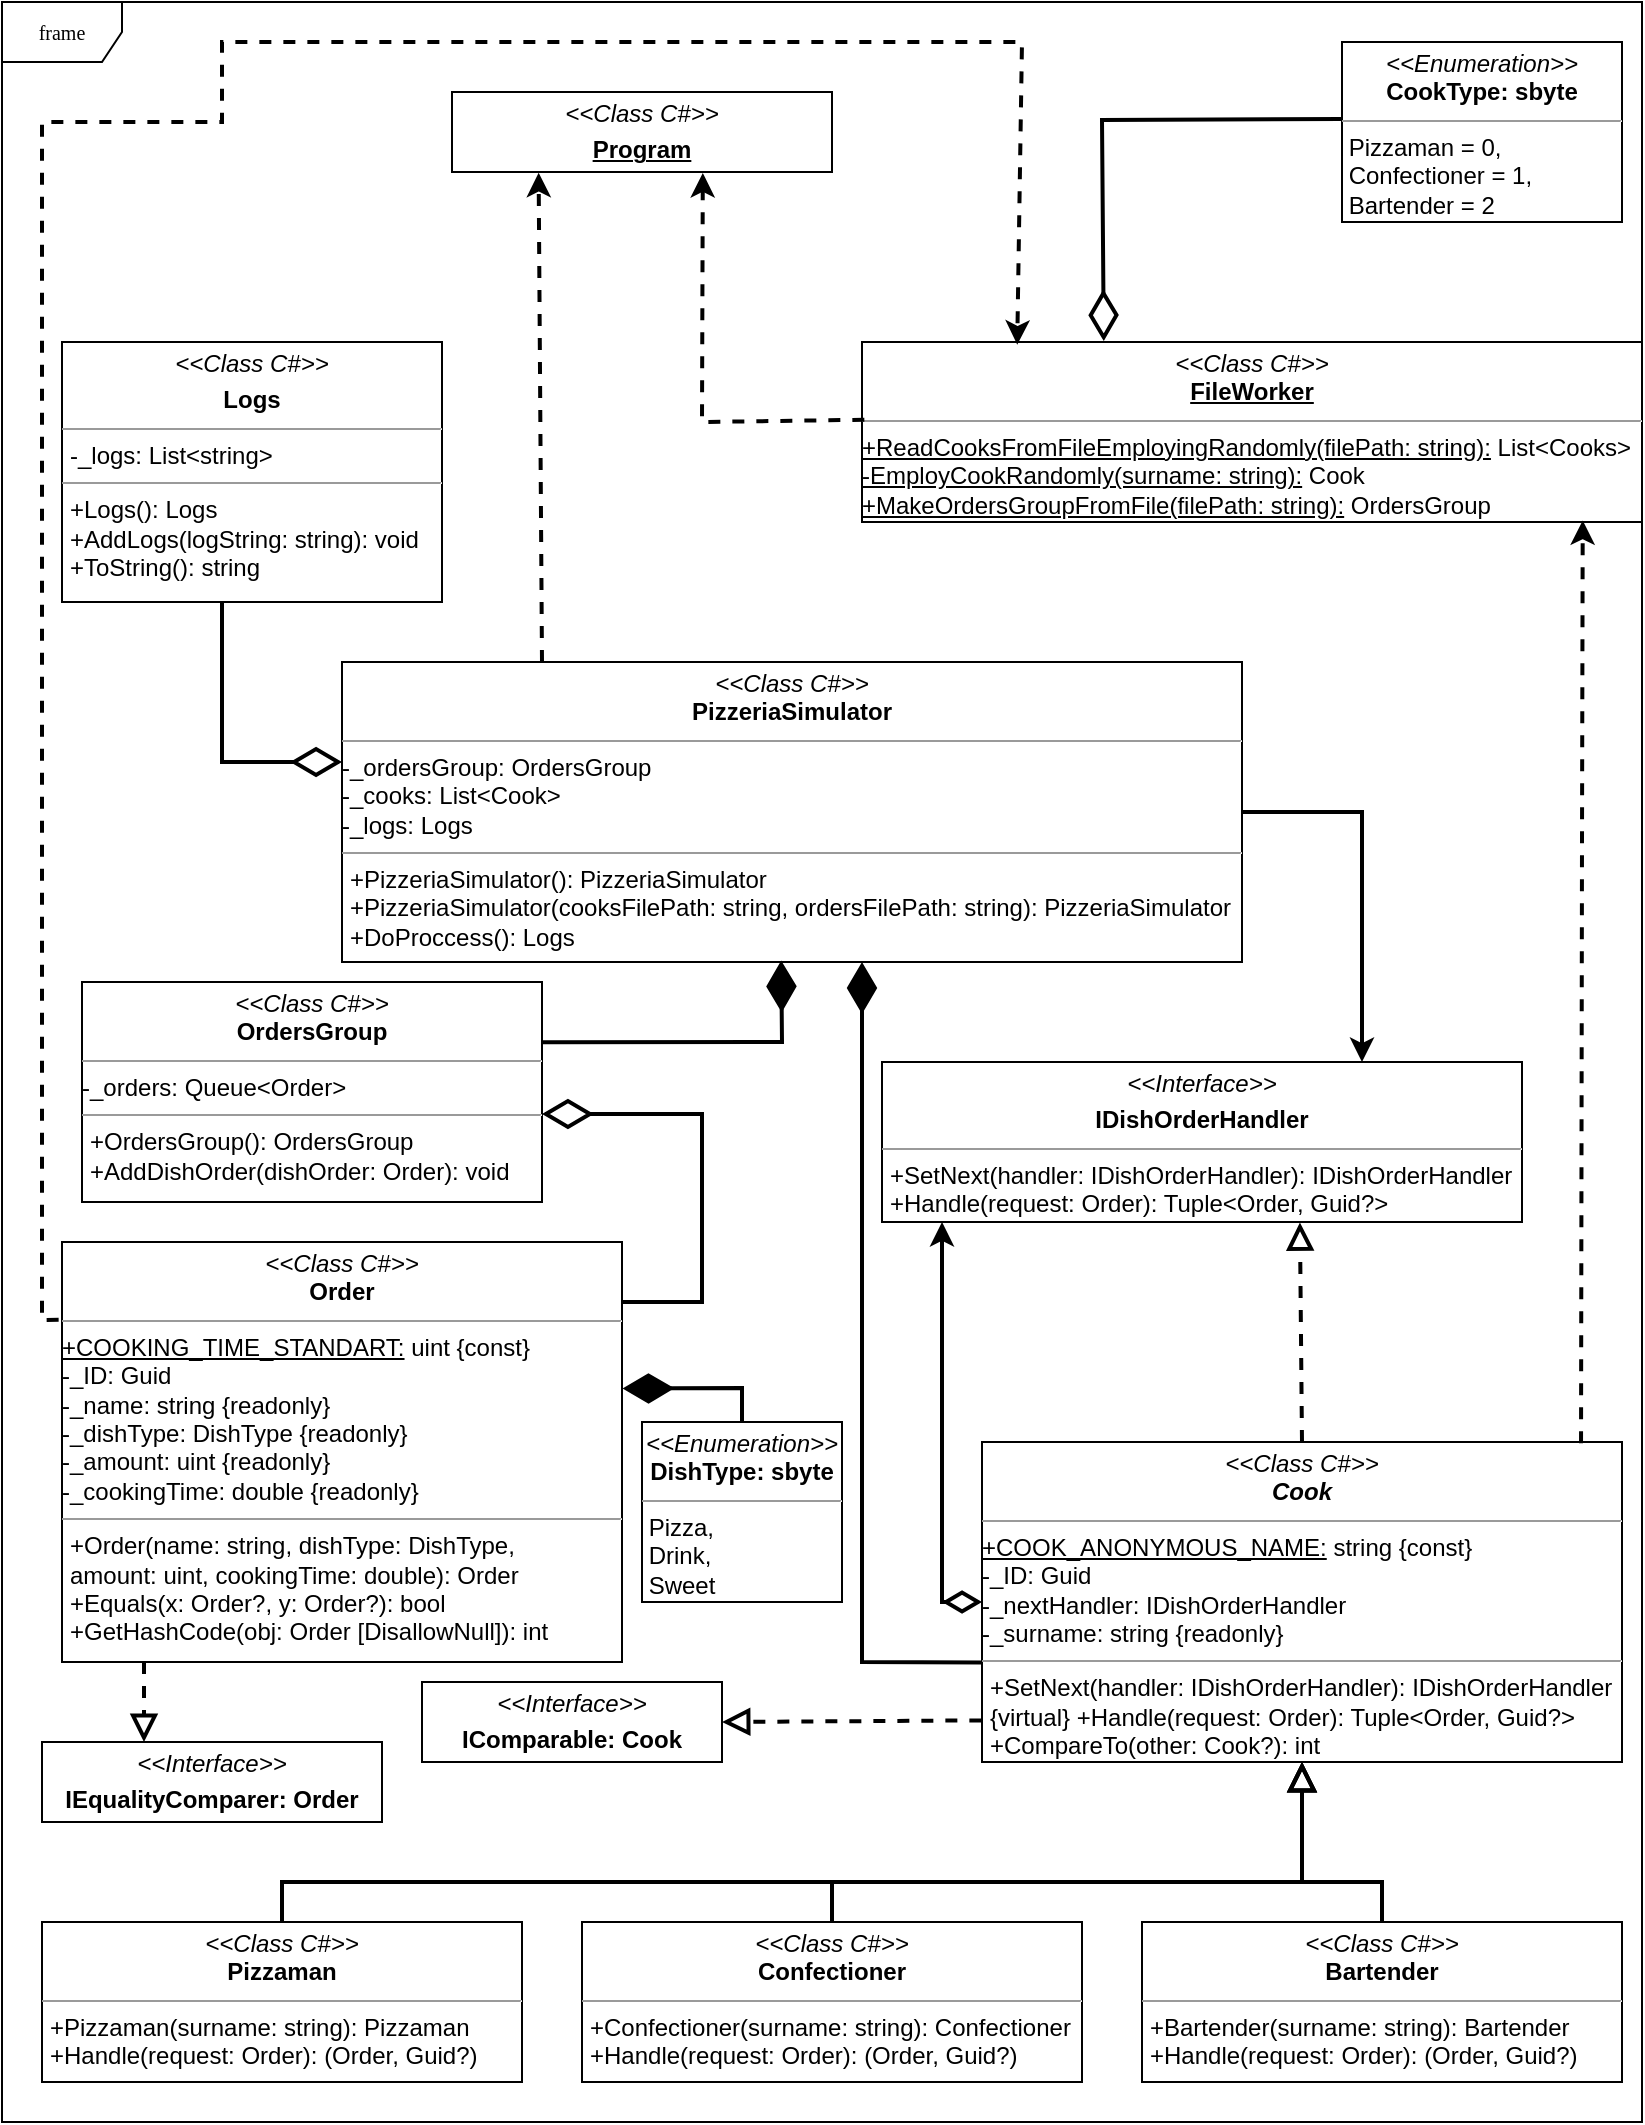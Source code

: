 <mxfile version="21.3.2" type="device">
  <diagram name="Page-1" id="c4acf3e9-155e-7222-9cf6-157b1a14988f">
    <mxGraphModel dx="2391" dy="1091" grid="1" gridSize="10" guides="1" tooltips="1" connect="1" arrows="1" fold="1" page="1" pageScale="1" pageWidth="850" pageHeight="1100" background="none" math="0" shadow="0">
      <root>
        <mxCell id="0" />
        <mxCell id="1" parent="0" />
        <mxCell id="17acba5748e5396b-1" value="frame" style="shape=umlFrame;whiteSpace=wrap;html=1;rounded=0;shadow=0;comic=0;labelBackgroundColor=none;strokeWidth=1;fontFamily=Verdana;fontSize=10;align=center;" parent="1" vertex="1">
          <mxGeometry x="10" y="20" width="820" height="1060" as="geometry" />
        </mxCell>
        <mxCell id="5d2195bd80daf111-18" value="&lt;p style=&quot;margin:0px;margin-top:4px;text-align:center;&quot;&gt;&lt;i&gt;&amp;lt;&amp;lt;Class C#&amp;gt;&amp;gt;&lt;/i&gt;&lt;br&gt;&lt;b&gt;&lt;i&gt;Cook&lt;/i&gt;&lt;/b&gt;&lt;/p&gt;&lt;hr size=&quot;1&quot;&gt;&lt;p style=&quot;margin:0px;margin-left:4px;&quot;&gt;&lt;/p&gt;&lt;u&gt;+COOK_ANONYMOUS_NAME:&lt;/u&gt;&amp;nbsp;string {const}&lt;br&gt;-_ID: Guid&lt;br&gt;-_nextHandler: IDishOrderHandler&lt;br&gt;-_surname: string {readonly}&lt;br&gt;&lt;hr size=&quot;1&quot;&gt;&lt;p style=&quot;margin:0px;margin-left:4px;&quot;&gt;+SetNext(handler: IDishOrderHandler): IDishOrderHandler&lt;/p&gt;&lt;p style=&quot;margin:0px;margin-left:4px;&quot;&gt;{virtual} +Handle(request: Order): Tuple&amp;lt;Order, Guid?&amp;gt;&lt;/p&gt;&lt;p style=&quot;margin:0px;margin-left:4px;&quot;&gt;+CompareTo(other: Cook?): int&lt;/p&gt;" style="verticalAlign=top;align=left;overflow=fill;fontSize=12;fontFamily=Helvetica;html=1;rounded=0;shadow=0;comic=0;labelBackgroundColor=none;strokeWidth=1" parent="1" vertex="1">
          <mxGeometry x="500" y="740" width="320" height="160" as="geometry" />
        </mxCell>
        <mxCell id="sxyV4k1A1_QhjVVdy9Tf-9" value="&lt;p style=&quot;margin:0px;margin-top:4px;text-align:center;&quot;&gt;&lt;i&gt;&amp;lt;&amp;lt;Class C#&amp;gt;&amp;gt;&lt;/i&gt;&lt;br&gt;&lt;b&gt;Bartender&lt;/b&gt;&lt;/p&gt;&lt;hr size=&quot;1&quot;&gt;&lt;p style=&quot;margin:0px;margin-left:4px;&quot;&gt;+Bartender(surname: string): Bartender&lt;/p&gt;&lt;p style=&quot;margin:0px;margin-left:4px;&quot;&gt;+Handle(request: Order): (Order, Guid?)&lt;/p&gt;&lt;p style=&quot;margin:0px;margin-left:4px;&quot;&gt;&lt;br&gt;&lt;/p&gt;" style="verticalAlign=top;align=left;overflow=fill;fontSize=12;fontFamily=Helvetica;html=1;rounded=0;shadow=0;comic=0;labelBackgroundColor=none;strokeWidth=1" vertex="1" parent="1">
          <mxGeometry x="580" y="980" width="240" height="80" as="geometry" />
        </mxCell>
        <mxCell id="sxyV4k1A1_QhjVVdy9Tf-10" value="&lt;p style=&quot;margin:0px;margin-top:4px;text-align:center;&quot;&gt;&lt;i&gt;&amp;lt;&amp;lt;Class C#&amp;gt;&amp;gt;&lt;/i&gt;&lt;br&gt;&lt;b&gt;Pizzaman&lt;/b&gt;&lt;/p&gt;&lt;hr size=&quot;1&quot;&gt;&lt;p style=&quot;margin:0px;margin-left:4px;&quot;&gt;+Pizzaman(surname: string): Pizzaman&lt;/p&gt;&lt;p style=&quot;margin:0px;margin-left:4px;&quot;&gt;+Handle(request: Order): (Order, Guid?)&lt;/p&gt;&lt;p style=&quot;margin:0px;margin-left:4px;&quot;&gt;&lt;br&gt;&lt;/p&gt;" style="verticalAlign=top;align=left;overflow=fill;fontSize=12;fontFamily=Helvetica;html=1;rounded=0;shadow=0;comic=0;labelBackgroundColor=none;strokeWidth=1" vertex="1" parent="1">
          <mxGeometry x="30" y="980" width="240" height="80" as="geometry" />
        </mxCell>
        <mxCell id="sxyV4k1A1_QhjVVdy9Tf-11" value="&lt;p style=&quot;margin:0px;margin-top:4px;text-align:center;&quot;&gt;&lt;i&gt;&amp;lt;&amp;lt;Class C#&amp;gt;&amp;gt;&lt;/i&gt;&lt;br&gt;&lt;b&gt;Confectioner&lt;/b&gt;&lt;/p&gt;&lt;hr size=&quot;1&quot;&gt;&lt;p style=&quot;margin:0px;margin-left:4px;&quot;&gt;+Confectioner(surname: string): Confectioner&lt;/p&gt;&lt;p style=&quot;margin:0px;margin-left:4px;&quot;&gt;+Handle(request: Order): (Order, Guid?)&lt;/p&gt;&lt;p style=&quot;margin:0px;margin-left:4px;&quot;&gt;&lt;br&gt;&lt;/p&gt;" style="verticalAlign=top;align=left;overflow=fill;fontSize=12;fontFamily=Helvetica;html=1;rounded=0;shadow=0;comic=0;labelBackgroundColor=none;strokeWidth=1" vertex="1" parent="1">
          <mxGeometry x="300" y="980" width="250" height="80" as="geometry" />
        </mxCell>
        <mxCell id="sxyV4k1A1_QhjVVdy9Tf-12" value="&lt;p style=&quot;margin:0px;margin-top:4px;text-align:center;&quot;&gt;&lt;i&gt;&amp;lt;&amp;lt;Enumeration&amp;gt;&amp;gt;&lt;/i&gt;&lt;br&gt;&lt;b&gt;CookType: sbyte&lt;/b&gt;&lt;/p&gt;&lt;hr size=&quot;1&quot;&gt;&lt;p style=&quot;margin:0px;margin-left:4px;&quot;&gt;&lt;/p&gt;&lt;div&gt;&amp;nbsp;Pizzaman = 0,&lt;/div&gt;&lt;div&gt;&amp;nbsp;Confectioner = 1,&lt;/div&gt;&lt;div&gt;&amp;nbsp;Bartender = 2&lt;/div&gt;" style="verticalAlign=top;align=left;overflow=fill;fontSize=12;fontFamily=Helvetica;html=1;rounded=0;shadow=0;comic=0;labelBackgroundColor=none;strokeWidth=1" vertex="1" parent="1">
          <mxGeometry x="680" y="40" width="140" height="90" as="geometry" />
        </mxCell>
        <mxCell id="sxyV4k1A1_QhjVVdy9Tf-13" value="&lt;p style=&quot;margin:0px;margin-top:4px;text-align:center;&quot;&gt;&lt;i&gt;&amp;lt;&amp;lt;Interface&amp;gt;&amp;gt;&lt;/i&gt;&lt;/p&gt;&lt;p style=&quot;margin:0px;margin-top:4px;text-align:center;&quot;&gt;&lt;b style=&quot;background-color: initial; border-color: var(--border-color);&quot;&gt;IDishOrderHandler&lt;/b&gt;&lt;/p&gt;&lt;hr size=&quot;1&quot;&gt;&lt;p style=&quot;margin:0px;margin-left:4px;&quot;&gt;+SetNext(handler: IDishOrderHandler): IDishOrderHandler&lt;/p&gt;&lt;p style=&quot;margin:0px;margin-left:4px;&quot;&gt;+Handle(request: Order): Tuple&amp;lt;Order, Guid?&amp;gt;&lt;/p&gt;&lt;p style=&quot;margin:0px;margin-left:4px;&quot;&gt;&lt;br&gt;&lt;/p&gt;" style="verticalAlign=top;align=left;overflow=fill;fontSize=12;fontFamily=Helvetica;html=1;rounded=0;shadow=0;comic=0;labelBackgroundColor=none;strokeWidth=1" vertex="1" parent="1">
          <mxGeometry x="450" y="550" width="320" height="80" as="geometry" />
        </mxCell>
        <mxCell id="sxyV4k1A1_QhjVVdy9Tf-14" value="&lt;p style=&quot;margin:0px;margin-top:4px;text-align:center;&quot;&gt;&lt;i&gt;&amp;lt;&amp;lt;Enumeration&amp;gt;&amp;gt;&lt;/i&gt;&lt;br&gt;&lt;b&gt;DishType: sbyte&lt;/b&gt;&lt;/p&gt;&lt;hr size=&quot;1&quot;&gt;&lt;p style=&quot;margin:0px;margin-left:4px;&quot;&gt;&lt;/p&gt;&lt;div&gt;&amp;nbsp;Pizza,&lt;br&gt;&lt;/div&gt;&lt;div&gt;&amp;nbsp;Drink,&lt;/div&gt;&lt;div&gt;&amp;nbsp;Sweet&lt;/div&gt;" style="verticalAlign=top;align=left;overflow=fill;fontSize=12;fontFamily=Helvetica;html=1;rounded=0;shadow=0;comic=0;labelBackgroundColor=none;strokeWidth=1" vertex="1" parent="1">
          <mxGeometry x="330" y="730" width="100" height="90" as="geometry" />
        </mxCell>
        <mxCell id="sxyV4k1A1_QhjVVdy9Tf-15" value="&lt;p style=&quot;margin:0px;margin-top:4px;text-align:center;&quot;&gt;&lt;i&gt;&amp;lt;&amp;lt;Interface&amp;gt;&amp;gt;&lt;/i&gt;&lt;/p&gt;&lt;p style=&quot;margin:0px;margin-top:4px;text-align:center;&quot;&gt;&lt;b style=&quot;background-color: initial; border-color: var(--border-color);&quot;&gt;IComparable: Cook&lt;/b&gt;&lt;/p&gt;&lt;p style=&quot;margin:0px;margin-left:4px;&quot;&gt;&lt;br&gt;&lt;/p&gt;" style="verticalAlign=top;align=left;overflow=fill;fontSize=12;fontFamily=Helvetica;html=1;rounded=0;shadow=0;comic=0;labelBackgroundColor=none;strokeWidth=1" vertex="1" parent="1">
          <mxGeometry x="220" y="860" width="150" height="40" as="geometry" />
        </mxCell>
        <mxCell id="sxyV4k1A1_QhjVVdy9Tf-16" value="&lt;p style=&quot;margin:0px;margin-top:4px;text-align:center;&quot;&gt;&lt;i&gt;&amp;lt;&amp;lt;Class C#&amp;gt;&amp;gt;&lt;/i&gt;&lt;br&gt;&lt;b&gt;Order&lt;/b&gt;&lt;/p&gt;&lt;hr size=&quot;1&quot;&gt;&lt;p style=&quot;margin:0px;margin-left:4px;&quot;&gt;&lt;/p&gt;&lt;u&gt;+COOKING_TIME_STANDART:&lt;/u&gt;&amp;nbsp;uint {const}&lt;br&gt;-_ID: Guid&lt;br&gt;-_name: string {readonly}&lt;br&gt;-_dishType: DishType {readonly}&lt;br&gt;-_amount: uint {readonly}&lt;br&gt;-_cookingTime: double {readonly}&lt;br&gt;&lt;hr size=&quot;1&quot;&gt;&lt;p style=&quot;margin:0px;margin-left:4px;&quot;&gt;+Order(name: string, dishType: DishType,&amp;nbsp;&lt;/p&gt;&lt;p style=&quot;margin:0px;margin-left:4px;&quot;&gt;amount: uint, cookingTime: double): Order&lt;/p&gt;&lt;p style=&quot;margin:0px;margin-left:4px;&quot;&gt;+Equals(x: Order?, y: Order?): bool&lt;/p&gt;&lt;p style=&quot;margin:0px;margin-left:4px;&quot;&gt;+GetHashCode(obj: Order [DisallowNull]): int&lt;/p&gt;" style="verticalAlign=top;align=left;overflow=fill;fontSize=12;fontFamily=Helvetica;html=1;rounded=0;shadow=0;comic=0;labelBackgroundColor=none;strokeWidth=1" vertex="1" parent="1">
          <mxGeometry x="40" y="640" width="280" height="210" as="geometry" />
        </mxCell>
        <mxCell id="sxyV4k1A1_QhjVVdy9Tf-17" value="&lt;p style=&quot;margin:0px;margin-top:4px;text-align:center;&quot;&gt;&lt;i&gt;&amp;lt;&amp;lt;Interface&amp;gt;&amp;gt;&lt;/i&gt;&lt;/p&gt;&lt;p style=&quot;margin:0px;margin-top:4px;text-align:center;&quot;&gt;&lt;b style=&quot;background-color: initial; border-color: var(--border-color);&quot;&gt;IEqualityComparer: Order&lt;/b&gt;&lt;/p&gt;&lt;p style=&quot;margin:0px;margin-left:4px;&quot;&gt;&lt;br&gt;&lt;/p&gt;" style="verticalAlign=top;align=left;overflow=fill;fontSize=12;fontFamily=Helvetica;html=1;rounded=0;shadow=0;comic=0;labelBackgroundColor=none;strokeWidth=1" vertex="1" parent="1">
          <mxGeometry x="30" y="890" width="170" height="40" as="geometry" />
        </mxCell>
        <mxCell id="sxyV4k1A1_QhjVVdy9Tf-18" value="&lt;p style=&quot;margin:0px;margin-top:4px;text-align:center;&quot;&gt;&lt;i&gt;&amp;lt;&amp;lt;Class C#&amp;gt;&amp;gt;&lt;/i&gt;&lt;br&gt;&lt;b&gt;OrdersGroup&lt;/b&gt;&lt;/p&gt;&lt;hr size=&quot;1&quot;&gt;&lt;p style=&quot;margin:0px;margin-left:4px;&quot;&gt;&lt;/p&gt;-_orders: Queue&amp;lt;Order&amp;gt;&lt;br&gt;&lt;hr size=&quot;1&quot;&gt;&lt;p style=&quot;margin:0px;margin-left:4px;&quot;&gt;+OrdersGroup(): OrdersGroup&lt;br&gt;&lt;/p&gt;&lt;p style=&quot;margin:0px;margin-left:4px;&quot;&gt;+AddDishOrder(dishOrder: Order): void&lt;/p&gt;" style="verticalAlign=top;align=left;overflow=fill;fontSize=12;fontFamily=Helvetica;html=1;rounded=0;shadow=0;comic=0;labelBackgroundColor=none;strokeWidth=1" vertex="1" parent="1">
          <mxGeometry x="50" y="510" width="230" height="110" as="geometry" />
        </mxCell>
        <mxCell id="sxyV4k1A1_QhjVVdy9Tf-19" value="&lt;p style=&quot;margin:0px;margin-top:4px;text-align:center;&quot;&gt;&lt;i&gt;&amp;lt;&amp;lt;Class C#&amp;gt;&amp;gt;&lt;/i&gt;&lt;br&gt;&lt;b&gt;&lt;u&gt;FileWorker&lt;/u&gt;&lt;/b&gt;&lt;/p&gt;&lt;hr size=&quot;1&quot;&gt;&lt;p style=&quot;margin:0px;margin-left:4px;&quot;&gt;&lt;/p&gt;&lt;u&gt;+ReadCooksFromFileEmployingRandomly(filePath: string):&lt;/u&gt;&amp;nbsp;List&amp;lt;Cooks&amp;gt;&lt;br&gt;&lt;u&gt;-EmployCookRandomly(surname: string):&lt;/u&gt; Cook&lt;br&gt;&lt;u&gt;+MakeOrdersGroupFromFile(filePath: string):&lt;/u&gt; OrdersGroup" style="verticalAlign=top;align=left;overflow=fill;fontSize=12;fontFamily=Helvetica;html=1;rounded=0;shadow=0;comic=0;labelBackgroundColor=none;strokeWidth=1" vertex="1" parent="1">
          <mxGeometry x="440" y="190" width="390" height="90" as="geometry" />
        </mxCell>
        <mxCell id="sxyV4k1A1_QhjVVdy9Tf-21" value="&lt;p style=&quot;margin:0px;margin-top:4px;text-align:center;&quot;&gt;&lt;i&gt;&amp;lt;&amp;lt;Class C#&amp;gt;&amp;gt;&lt;/i&gt;&lt;br&gt;&lt;b&gt;PizzeriaSimulator&lt;/b&gt;&lt;/p&gt;&lt;hr size=&quot;1&quot;&gt;&lt;p style=&quot;margin:0px;margin-left:4px;&quot;&gt;&lt;/p&gt;-_ordersGroup: OrdersGroup&lt;br&gt;-_cooks: List&amp;lt;Cook&amp;gt;&lt;br&gt;-_logs: Logs&lt;br&gt;&lt;hr size=&quot;1&quot;&gt;&lt;p style=&quot;margin:0px;margin-left:4px;&quot;&gt;+PizzeriaSimulator(): PizzeriaSimulator&lt;br&gt;&lt;/p&gt;&lt;p style=&quot;margin:0px;margin-left:4px;&quot;&gt;+PizzeriaSimulator(cooksFilePath: string, ordersFilePath: string): PizzeriaSimulator&lt;/p&gt;&lt;p style=&quot;margin:0px;margin-left:4px;&quot;&gt;+DoProccess(): Logs&lt;/p&gt;" style="verticalAlign=top;align=left;overflow=fill;fontSize=12;fontFamily=Helvetica;html=1;rounded=0;shadow=0;comic=0;labelBackgroundColor=none;strokeWidth=1" vertex="1" parent="1">
          <mxGeometry x="180" y="350" width="450" height="150" as="geometry" />
        </mxCell>
        <mxCell id="sxyV4k1A1_QhjVVdy9Tf-22" value="&lt;p style=&quot;margin:0px;margin-top:4px;text-align:center;&quot;&gt;&lt;i&gt;&amp;lt;&amp;lt;Class C#&amp;gt;&amp;gt;&lt;/i&gt;&lt;/p&gt;&lt;p style=&quot;margin:0px;margin-top:4px;text-align:center;&quot;&gt;&lt;b&gt;Logs&lt;/b&gt;&lt;/p&gt;&lt;hr size=&quot;1&quot;&gt;&lt;p style=&quot;margin:0px;margin-left:4px;&quot;&gt;-_logs: List&amp;lt;string&amp;gt;&lt;/p&gt;&lt;hr size=&quot;1&quot;&gt;&lt;p style=&quot;margin:0px;margin-left:4px;&quot;&gt;+Logs(): Logs&lt;/p&gt;&lt;p style=&quot;margin:0px;margin-left:4px;&quot;&gt;+AddLogs(logString: string): void&lt;/p&gt;&lt;p style=&quot;margin:0px;margin-left:4px;&quot;&gt;+ToString(): string&lt;/p&gt;" style="verticalAlign=top;align=left;overflow=fill;fontSize=12;fontFamily=Helvetica;html=1;rounded=0;shadow=0;comic=0;labelBackgroundColor=none;strokeWidth=1" vertex="1" parent="1">
          <mxGeometry x="40" y="190" width="190" height="130" as="geometry" />
        </mxCell>
        <mxCell id="sxyV4k1A1_QhjVVdy9Tf-23" value="&lt;p style=&quot;margin:0px;margin-top:4px;text-align:center;&quot;&gt;&lt;i&gt;&amp;lt;&amp;lt;Class C#&amp;gt;&amp;gt;&lt;/i&gt;&lt;/p&gt;&lt;p style=&quot;margin:0px;margin-top:4px;text-align:center;&quot;&gt;&lt;b&gt;&lt;u&gt;Program&lt;/u&gt;&lt;/b&gt;&lt;/p&gt;" style="verticalAlign=top;align=left;overflow=fill;fontSize=12;fontFamily=Helvetica;html=1;rounded=0;shadow=0;comic=0;labelBackgroundColor=none;strokeWidth=1" vertex="1" parent="1">
          <mxGeometry x="235" y="65" width="190" height="40" as="geometry" />
        </mxCell>
        <mxCell id="sxyV4k1A1_QhjVVdy9Tf-26" value="" style="endArrow=block;html=1;rounded=0;exitX=0.5;exitY=0;exitDx=0;exitDy=0;entryX=0.653;entryY=1.003;entryDx=0;entryDy=0;entryPerimeter=0;strokeWidth=2;endFill=0;dashed=1;endSize=9;" edge="1" parent="1" source="5d2195bd80daf111-18" target="sxyV4k1A1_QhjVVdy9Tf-13">
          <mxGeometry width="50" height="50" relative="1" as="geometry">
            <mxPoint x="630" y="620" as="sourcePoint" />
            <mxPoint x="670" y="630" as="targetPoint" />
          </mxGeometry>
        </mxCell>
        <mxCell id="sxyV4k1A1_QhjVVdy9Tf-27" value="" style="endArrow=classic;startArrow=diamondThin;html=1;rounded=0;exitX=0;exitY=0.5;exitDx=0;exitDy=0;strokeWidth=2;startFill=0;endSize=6;startSize=14;" edge="1" parent="1" source="5d2195bd80daf111-18">
          <mxGeometry width="50" height="50" relative="1" as="geometry">
            <mxPoint x="580" y="640" as="sourcePoint" />
            <mxPoint x="480" y="630" as="targetPoint" />
            <Array as="points">
              <mxPoint x="480" y="820" />
              <mxPoint x="480" y="710" />
            </Array>
          </mxGeometry>
        </mxCell>
        <mxCell id="sxyV4k1A1_QhjVVdy9Tf-28" value="" style="endArrow=block;html=1;rounded=0;exitX=0.5;exitY=0;exitDx=0;exitDy=0;entryX=0.5;entryY=1;entryDx=0;entryDy=0;strokeWidth=2;endFill=0;endSize=10;" edge="1" parent="1" source="sxyV4k1A1_QhjVVdy9Tf-10" target="5d2195bd80daf111-18">
          <mxGeometry width="50" height="50" relative="1" as="geometry">
            <mxPoint x="670" y="750" as="sourcePoint" />
            <mxPoint x="670" y="642" as="targetPoint" />
            <Array as="points">
              <mxPoint x="150" y="960" />
              <mxPoint x="660" y="960" />
            </Array>
          </mxGeometry>
        </mxCell>
        <mxCell id="sxyV4k1A1_QhjVVdy9Tf-29" value="" style="endArrow=block;html=1;rounded=0;exitX=0.5;exitY=0;exitDx=0;exitDy=0;strokeWidth=2;endFill=0;endSize=10;" edge="1" parent="1" source="sxyV4k1A1_QhjVVdy9Tf-11">
          <mxGeometry width="50" height="50" relative="1" as="geometry">
            <mxPoint x="160" y="990" as="sourcePoint" />
            <mxPoint x="660" y="900" as="targetPoint" />
            <Array as="points">
              <mxPoint x="425" y="960" />
              <mxPoint x="660" y="960" />
            </Array>
          </mxGeometry>
        </mxCell>
        <mxCell id="sxyV4k1A1_QhjVVdy9Tf-30" value="" style="endArrow=block;html=1;rounded=0;exitX=0.5;exitY=0;exitDx=0;exitDy=0;strokeWidth=2;endFill=0;endSize=10;" edge="1" parent="1" source="sxyV4k1A1_QhjVVdy9Tf-9">
          <mxGeometry width="50" height="50" relative="1" as="geometry">
            <mxPoint x="435" y="990" as="sourcePoint" />
            <mxPoint x="660" y="900" as="targetPoint" />
            <Array as="points">
              <mxPoint x="700" y="960" />
              <mxPoint x="660" y="960" />
            </Array>
          </mxGeometry>
        </mxCell>
        <mxCell id="sxyV4k1A1_QhjVVdy9Tf-31" value="" style="endArrow=block;html=1;rounded=0;exitX=-0.001;exitY=0.87;exitDx=0;exitDy=0;entryX=1;entryY=0.5;entryDx=0;entryDy=0;strokeWidth=2;endFill=0;dashed=1;endSize=9;exitPerimeter=0;" edge="1" parent="1" source="5d2195bd80daf111-18" target="sxyV4k1A1_QhjVVdy9Tf-15">
          <mxGeometry width="50" height="50" relative="1" as="geometry">
            <mxPoint x="670" y="750" as="sourcePoint" />
            <mxPoint x="670" y="642" as="targetPoint" />
          </mxGeometry>
        </mxCell>
        <mxCell id="sxyV4k1A1_QhjVVdy9Tf-32" value="" style="endArrow=block;html=1;rounded=0;strokeWidth=2;endFill=0;dashed=1;endSize=9;" edge="1" parent="1">
          <mxGeometry width="50" height="50" relative="1" as="geometry">
            <mxPoint x="81" y="850" as="sourcePoint" />
            <mxPoint x="81" y="890" as="targetPoint" />
          </mxGeometry>
        </mxCell>
        <mxCell id="sxyV4k1A1_QhjVVdy9Tf-33" value="" style="html=1;rounded=0;strokeColor=default;endArrow=diamondThin;endFill=1;strokeWidth=2;endSize=20;jumpSize=6;entryX=1.001;entryY=0.349;entryDx=0;entryDy=0;entryPerimeter=0;exitX=0.5;exitY=0;exitDx=0;exitDy=0;" edge="1" parent="1" source="sxyV4k1A1_QhjVVdy9Tf-14" target="sxyV4k1A1_QhjVVdy9Tf-16">
          <mxGeometry width="100" relative="1" as="geometry">
            <mxPoint x="270" y="610" as="sourcePoint" />
            <mxPoint x="270" y="640" as="targetPoint" />
            <Array as="points">
              <mxPoint x="380" y="713" />
            </Array>
          </mxGeometry>
        </mxCell>
        <mxCell id="sxyV4k1A1_QhjVVdy9Tf-34" value="" style="html=1;rounded=0;strokeColor=default;endArrow=diamondThin;endFill=1;strokeWidth=2;endSize=20;jumpSize=6;entryX=0.488;entryY=0.995;entryDx=0;entryDy=0;exitX=1.002;exitY=0.274;exitDx=0;exitDy=0;entryPerimeter=0;exitPerimeter=0;" edge="1" parent="1" source="sxyV4k1A1_QhjVVdy9Tf-18" target="sxyV4k1A1_QhjVVdy9Tf-21">
          <mxGeometry width="100" relative="1" as="geometry">
            <mxPoint x="280" y="620" as="sourcePoint" />
            <mxPoint x="280" y="650" as="targetPoint" />
            <Array as="points">
              <mxPoint x="400" y="540" />
            </Array>
          </mxGeometry>
        </mxCell>
        <mxCell id="sxyV4k1A1_QhjVVdy9Tf-35" value="" style="html=1;rounded=0;strokeColor=default;endArrow=diamondThin;endFill=1;strokeWidth=2;endSize=20;jumpSize=6;exitX=-0.001;exitY=0.689;exitDx=0;exitDy=0;exitPerimeter=0;" edge="1" parent="1" source="5d2195bd80daf111-18">
          <mxGeometry width="100" relative="1" as="geometry">
            <mxPoint x="330" y="703" as="sourcePoint" />
            <mxPoint x="440" y="500" as="targetPoint" />
            <Array as="points">
              <mxPoint x="440" y="850" />
            </Array>
          </mxGeometry>
        </mxCell>
        <mxCell id="sxyV4k1A1_QhjVVdy9Tf-37" value="" style="html=1;rounded=0;strokeColor=default;endArrow=diamondThin;endFill=0;strokeWidth=2;endSize=20;jumpSize=6;" edge="1" parent="1">
          <mxGeometry width="100" relative="1" as="geometry">
            <mxPoint x="120" y="320" as="sourcePoint" />
            <mxPoint x="180" y="400" as="targetPoint" />
            <Array as="points">
              <mxPoint x="120" y="400" />
            </Array>
          </mxGeometry>
        </mxCell>
        <mxCell id="sxyV4k1A1_QhjVVdy9Tf-39" value="" style="endArrow=classic;html=1;rounded=0;entryX=0.228;entryY=1.01;entryDx=0;entryDy=0;entryPerimeter=0;strokeWidth=2;dashed=1;" edge="1" parent="1" target="sxyV4k1A1_QhjVVdy9Tf-23">
          <mxGeometry width="50" height="50" relative="1" as="geometry">
            <mxPoint x="280" y="350" as="sourcePoint" />
            <mxPoint x="510" y="110" as="targetPoint" />
          </mxGeometry>
        </mxCell>
        <mxCell id="sxyV4k1A1_QhjVVdy9Tf-40" value="" style="endArrow=classic;html=1;rounded=0;strokeWidth=2;dashed=1;exitX=0.003;exitY=0.432;exitDx=0;exitDy=0;exitPerimeter=0;entryX=0.66;entryY=1.013;entryDx=0;entryDy=0;entryPerimeter=0;" edge="1" parent="1" source="sxyV4k1A1_QhjVVdy9Tf-19" target="sxyV4k1A1_QhjVVdy9Tf-23">
          <mxGeometry width="50" height="50" relative="1" as="geometry">
            <mxPoint x="290" y="360" as="sourcePoint" />
            <mxPoint x="360" y="110" as="targetPoint" />
            <Array as="points">
              <mxPoint x="360" y="230" />
            </Array>
          </mxGeometry>
        </mxCell>
        <mxCell id="sxyV4k1A1_QhjVVdy9Tf-41" value="" style="html=1;rounded=0;strokeColor=default;endArrow=diamondThin;endFill=0;strokeWidth=2;endSize=20;jumpSize=6;exitX=-0.003;exitY=0.428;exitDx=0;exitDy=0;exitPerimeter=0;entryX=0.31;entryY=-0.005;entryDx=0;entryDy=0;entryPerimeter=0;" edge="1" parent="1" source="sxyV4k1A1_QhjVVdy9Tf-12" target="sxyV4k1A1_QhjVVdy9Tf-19">
          <mxGeometry width="100" relative="1" as="geometry">
            <mxPoint x="510" y="294" as="sourcePoint" />
            <mxPoint x="590" y="100" as="targetPoint" />
            <Array as="points">
              <mxPoint x="560" y="79" />
            </Array>
          </mxGeometry>
        </mxCell>
        <mxCell id="sxyV4k1A1_QhjVVdy9Tf-42" value="" style="endArrow=classic;html=1;rounded=0;strokeWidth=2;dashed=1;exitX=-0.006;exitY=0.185;exitDx=0;exitDy=0;exitPerimeter=0;entryX=0.199;entryY=0.015;entryDx=0;entryDy=0;entryPerimeter=0;" edge="1" parent="1" source="sxyV4k1A1_QhjVVdy9Tf-16" target="sxyV4k1A1_QhjVVdy9Tf-19">
          <mxGeometry width="50" height="50" relative="1" as="geometry">
            <mxPoint x="451" y="239" as="sourcePoint" />
            <mxPoint x="370" y="116" as="targetPoint" />
            <Array as="points">
              <mxPoint x="30" y="679" />
              <mxPoint x="30" y="80" />
              <mxPoint x="120" y="80" />
              <mxPoint x="120" y="40" />
              <mxPoint x="520" y="40" />
            </Array>
          </mxGeometry>
        </mxCell>
        <mxCell id="sxyV4k1A1_QhjVVdy9Tf-43" value="" style="endArrow=classic;html=1;rounded=0;strokeWidth=2;dashed=1;exitX=0.936;exitY=0.004;exitDx=0;exitDy=0;entryX=0.924;entryY=0.991;entryDx=0;entryDy=0;exitPerimeter=0;entryPerimeter=0;" edge="1" parent="1" source="5d2195bd80daf111-18" target="sxyV4k1A1_QhjVVdy9Tf-19">
          <mxGeometry width="50" height="50" relative="1" as="geometry">
            <mxPoint x="48" y="689" as="sourcePoint" />
            <mxPoint x="528" y="201" as="targetPoint" />
            <Array as="points">
              <mxPoint x="800" y="440" />
            </Array>
          </mxGeometry>
        </mxCell>
        <mxCell id="sxyV4k1A1_QhjVVdy9Tf-44" value="" style="html=1;rounded=0;strokeColor=default;endArrow=diamondThin;endFill=0;strokeWidth=2;endSize=20;jumpSize=6;entryX=1;entryY=0.6;entryDx=0;entryDy=0;entryPerimeter=0;" edge="1" parent="1" target="sxyV4k1A1_QhjVVdy9Tf-18">
          <mxGeometry width="100" relative="1" as="geometry">
            <mxPoint x="320" y="670" as="sourcePoint" />
            <mxPoint x="190" y="410" as="targetPoint" />
            <Array as="points">
              <mxPoint x="360" y="670" />
              <mxPoint x="360" y="576" />
            </Array>
          </mxGeometry>
        </mxCell>
        <mxCell id="sxyV4k1A1_QhjVVdy9Tf-46" value="" style="endArrow=classic;html=1;rounded=0;entryX=0.75;entryY=0;entryDx=0;entryDy=0;strokeWidth=2;exitX=1;exitY=0.5;exitDx=0;exitDy=0;" edge="1" parent="1" source="sxyV4k1A1_QhjVVdy9Tf-21" target="sxyV4k1A1_QhjVVdy9Tf-13">
          <mxGeometry width="50" height="50" relative="1" as="geometry">
            <mxPoint x="290" y="360" as="sourcePoint" />
            <mxPoint x="288" y="115" as="targetPoint" />
            <Array as="points">
              <mxPoint x="690" y="425" />
            </Array>
          </mxGeometry>
        </mxCell>
      </root>
    </mxGraphModel>
  </diagram>
</mxfile>
